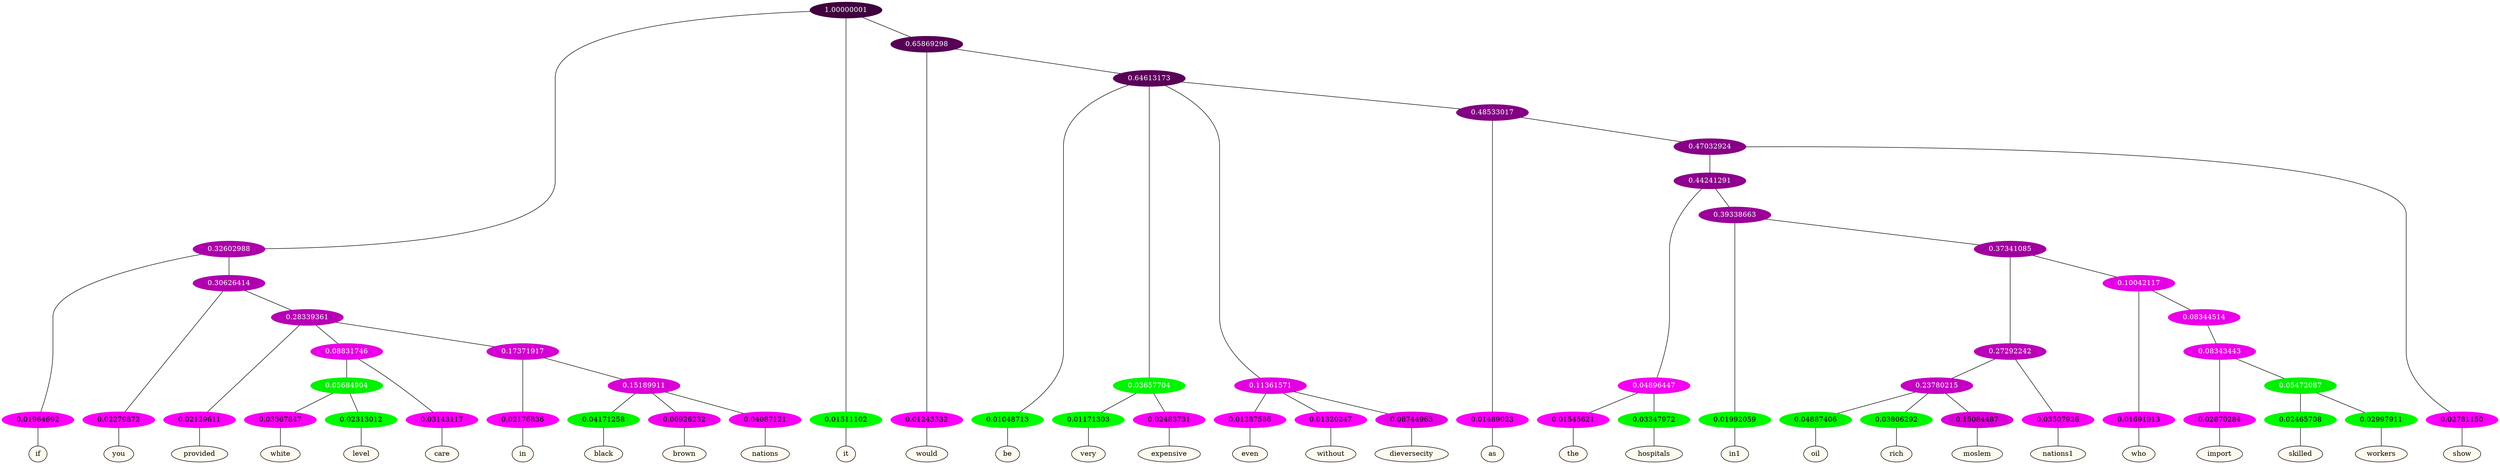 graph {
	node [format=png height=0.15 nodesep=0.001 ordering=out overlap=prism overlap_scaling=0.01 ranksep=0.001 ratio=0.2 style=filled width=0.15]
	{
		rank=same
		a_w_4 [label=if color=black fillcolor=floralwhite style="filled,solid"]
		a_w_8 [label=you color=black fillcolor=floralwhite style="filled,solid"]
		a_w_14 [label=provided color=black fillcolor=floralwhite style="filled,solid"]
		a_w_30 [label=white color=black fillcolor=floralwhite style="filled,solid"]
		a_w_31 [label=level color=black fillcolor=floralwhite style="filled,solid"]
		a_w_25 [label=care color=black fillcolor=floralwhite style="filled,solid"]
		a_w_26 [label=in color=black fillcolor=floralwhite style="filled,solid"]
		a_w_32 [label=black color=black fillcolor=floralwhite style="filled,solid"]
		a_w_33 [label=brown color=black fillcolor=floralwhite style="filled,solid"]
		a_w_34 [label=nations color=black fillcolor=floralwhite style="filled,solid"]
		a_w_2 [label=it color=black fillcolor=floralwhite style="filled,solid"]
		a_w_6 [label=would color=black fillcolor=floralwhite style="filled,solid"]
		a_w_10 [label=be color=black fillcolor=floralwhite style="filled,solid"]
		a_w_17 [label=very color=black fillcolor=floralwhite style="filled,solid"]
		a_w_18 [label=expensive color=black fillcolor=floralwhite style="filled,solid"]
		a_w_19 [label=even color=black fillcolor=floralwhite style="filled,solid"]
		a_w_20 [label=without color=black fillcolor=floralwhite style="filled,solid"]
		a_w_21 [label=dieversecity color=black fillcolor=floralwhite style="filled,solid"]
		a_w_22 [label=as color=black fillcolor=floralwhite style="filled,solid"]
		a_w_37 [label=the color=black fillcolor=floralwhite style="filled,solid"]
		a_w_38 [label=hospitals color=black fillcolor=floralwhite style="filled,solid"]
		a_w_39 [label=in1 color=black fillcolor=floralwhite style="filled,solid"]
		a_w_47 [label=oil color=black fillcolor=floralwhite style="filled,solid"]
		a_w_48 [label=rich color=black fillcolor=floralwhite style="filled,solid"]
		a_w_49 [label=moslem color=black fillcolor=floralwhite style="filled,solid"]
		a_w_44 [label=nations1 color=black fillcolor=floralwhite style="filled,solid"]
		a_w_45 [label=who color=black fillcolor=floralwhite style="filled,solid"]
		a_w_51 [label=import color=black fillcolor=floralwhite style="filled,solid"]
		a_w_53 [label=skilled color=black fillcolor=floralwhite style="filled,solid"]
		a_w_54 [label=workers color=black fillcolor=floralwhite style="filled,solid"]
		a_w_29 [label=show color=black fillcolor=floralwhite style="filled,solid"]
	}
	a_n_4 -- a_w_4
	a_n_8 -- a_w_8
	a_n_14 -- a_w_14
	a_n_30 -- a_w_30
	a_n_31 -- a_w_31
	a_n_25 -- a_w_25
	a_n_26 -- a_w_26
	a_n_32 -- a_w_32
	a_n_33 -- a_w_33
	a_n_34 -- a_w_34
	a_n_2 -- a_w_2
	a_n_6 -- a_w_6
	a_n_10 -- a_w_10
	a_n_17 -- a_w_17
	a_n_18 -- a_w_18
	a_n_19 -- a_w_19
	a_n_20 -- a_w_20
	a_n_21 -- a_w_21
	a_n_22 -- a_w_22
	a_n_37 -- a_w_37
	a_n_38 -- a_w_38
	a_n_39 -- a_w_39
	a_n_47 -- a_w_47
	a_n_48 -- a_w_48
	a_n_49 -- a_w_49
	a_n_44 -- a_w_44
	a_n_45 -- a_w_45
	a_n_51 -- a_w_51
	a_n_53 -- a_w_53
	a_n_54 -- a_w_54
	a_n_29 -- a_w_29
	{
		rank=same
		a_n_4 [label=0.01964692 color="0.835 1.000 0.980" fontcolor=black]
		a_n_8 [label=0.02279872 color="0.835 1.000 0.977" fontcolor=black]
		a_n_14 [label=0.02129611 color="0.835 1.000 0.979" fontcolor=black]
		a_n_30 [label=0.03367847 color="0.835 1.000 0.966" fontcolor=black]
		a_n_31 [label=0.02313012 color="0.334 1.000 0.977" fontcolor=black]
		a_n_25 [label=0.03143117 color="0.835 1.000 0.969" fontcolor=black]
		a_n_26 [label=0.02176836 color="0.835 1.000 0.978" fontcolor=black]
		a_n_32 [label=0.04171258 color="0.334 1.000 0.958" fontcolor=black]
		a_n_33 [label=0.06926232 color="0.835 1.000 0.931" fontcolor=black]
		a_n_34 [label=0.04087121 color="0.835 1.000 0.959" fontcolor=black]
		a_n_2 [label=0.01511102 color="0.334 1.000 0.985" fontcolor=black]
		a_n_6 [label=0.01243332 color="0.835 1.000 0.988" fontcolor=black]
		a_n_10 [label=0.01048713 color="0.334 1.000 0.990" fontcolor=black]
		a_n_17 [label=0.01171303 color="0.334 1.000 0.988" fontcolor=black]
		a_n_18 [label=0.02483731 color="0.835 1.000 0.975" fontcolor=black]
		a_n_19 [label=0.01287586 color="0.835 1.000 0.987" fontcolor=black]
		a_n_20 [label=0.01320247 color="0.835 1.000 0.987" fontcolor=black]
		a_n_21 [label=0.08744963 color="0.835 1.000 0.913" fontcolor=black]
		a_n_22 [label=0.01489023 color="0.835 1.000 0.985" fontcolor=black]
		a_n_37 [label=0.01545621 color="0.835 1.000 0.985" fontcolor=black]
		a_n_38 [label=0.03347972 color="0.334 1.000 0.967" fontcolor=black]
		a_n_39 [label=0.01992059 color="0.334 1.000 0.980" fontcolor=black]
		a_n_47 [label=0.04887406 color="0.334 1.000 0.951" fontcolor=black]
		a_n_48 [label=0.03806292 color="0.334 1.000 0.962" fontcolor=black]
		a_n_49 [label=0.15084487 color="0.835 1.000 0.849" fontcolor=black]
		a_n_44 [label=0.03507926 color="0.835 1.000 0.965" fontcolor=black]
		a_n_45 [label=0.01691913 color="0.835 1.000 0.983" fontcolor=black]
		a_n_51 [label=0.02870284 color="0.835 1.000 0.971" fontcolor=black]
		a_n_53 [label=0.02465708 color="0.334 1.000 0.975" fontcolor=black]
		a_n_54 [label=0.02997911 color="0.334 1.000 0.970" fontcolor=black]
		a_n_29 [label=0.02781150 color="0.835 1.000 0.972" fontcolor=black]
	}
	a_n_0 [label=1.00000001 color="0.835 1.000 0.250" fontcolor=grey99]
	a_n_1 [label=0.32602988 color="0.835 1.000 0.674" fontcolor=grey99]
	a_n_0 -- a_n_1
	a_n_0 -- a_n_2
	a_n_3 [label=0.65869298 color="0.835 1.000 0.341" fontcolor=grey99]
	a_n_0 -- a_n_3
	a_n_1 -- a_n_4
	a_n_5 [label=0.30626414 color="0.835 1.000 0.694" fontcolor=grey99]
	a_n_1 -- a_n_5
	a_n_3 -- a_n_6
	a_n_7 [label=0.64613173 color="0.835 1.000 0.354" fontcolor=grey99]
	a_n_3 -- a_n_7
	a_n_5 -- a_n_8
	a_n_9 [label=0.28339361 color="0.835 1.000 0.717" fontcolor=grey99]
	a_n_5 -- a_n_9
	a_n_7 -- a_n_10
	a_n_11 [label=0.03657704 color="0.334 1.000 0.963" fontcolor=grey99]
	a_n_7 -- a_n_11
	a_n_12 [label=0.11361571 color="0.835 1.000 0.886" fontcolor=grey99]
	a_n_7 -- a_n_12
	a_n_13 [label=0.48533017 color="0.835 1.000 0.515" fontcolor=grey99]
	a_n_7 -- a_n_13
	a_n_9 -- a_n_14
	a_n_15 [label=0.08831746 color="0.835 1.000 0.912" fontcolor=grey99]
	a_n_9 -- a_n_15
	a_n_16 [label=0.17371917 color="0.835 1.000 0.826" fontcolor=grey99]
	a_n_9 -- a_n_16
	a_n_11 -- a_n_17
	a_n_11 -- a_n_18
	a_n_12 -- a_n_19
	a_n_12 -- a_n_20
	a_n_12 -- a_n_21
	a_n_13 -- a_n_22
	a_n_23 [label=0.47032924 color="0.835 1.000 0.530" fontcolor=grey99]
	a_n_13 -- a_n_23
	a_n_24 [label=0.05684904 color="0.334 1.000 0.943" fontcolor=grey99]
	a_n_15 -- a_n_24
	a_n_15 -- a_n_25
	a_n_16 -- a_n_26
	a_n_27 [label=0.15189911 color="0.835 1.000 0.848" fontcolor=grey99]
	a_n_16 -- a_n_27
	a_n_28 [label=0.44241291 color="0.835 1.000 0.558" fontcolor=grey99]
	a_n_23 -- a_n_28
	a_n_23 -- a_n_29
	a_n_24 -- a_n_30
	a_n_24 -- a_n_31
	a_n_27 -- a_n_32
	a_n_27 -- a_n_33
	a_n_27 -- a_n_34
	a_n_35 [label=0.04896447 color="0.835 1.000 0.951" fontcolor=grey99]
	a_n_28 -- a_n_35
	a_n_36 [label=0.39338663 color="0.835 1.000 0.607" fontcolor=grey99]
	a_n_28 -- a_n_36
	a_n_35 -- a_n_37
	a_n_35 -- a_n_38
	a_n_36 -- a_n_39
	a_n_40 [label=0.37341085 color="0.835 1.000 0.627" fontcolor=grey99]
	a_n_36 -- a_n_40
	a_n_41 [label=0.27292242 color="0.835 1.000 0.727" fontcolor=grey99]
	a_n_40 -- a_n_41
	a_n_42 [label=0.10042117 color="0.835 1.000 0.900" fontcolor=grey99]
	a_n_40 -- a_n_42
	a_n_43 [label=0.23780215 color="0.835 1.000 0.762" fontcolor=grey99]
	a_n_41 -- a_n_43
	a_n_41 -- a_n_44
	a_n_42 -- a_n_45
	a_n_46 [label=0.08344514 color="0.835 1.000 0.917" fontcolor=grey99]
	a_n_42 -- a_n_46
	a_n_43 -- a_n_47
	a_n_43 -- a_n_48
	a_n_43 -- a_n_49
	a_n_50 [label=0.08343443 color="0.835 1.000 0.917" fontcolor=grey99]
	a_n_46 -- a_n_50
	a_n_50 -- a_n_51
	a_n_52 [label=0.05472087 color="0.334 1.000 0.945" fontcolor=grey99]
	a_n_50 -- a_n_52
	a_n_52 -- a_n_53
	a_n_52 -- a_n_54
}
